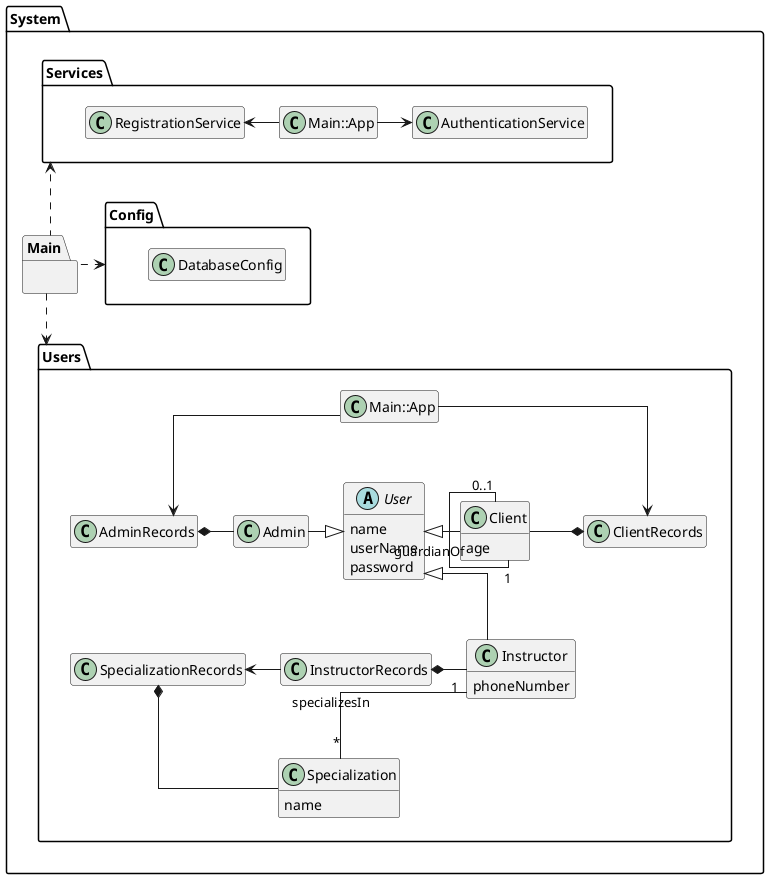 @startuml Package Diagram
hide empty members
skinparam linetype ortho

package System {
    package Main {}
    
    package Config {
        class DatabaseConfig {}
    }

    package Services {
        class AuthenticationService {}
        class RegistrationService {}
        class App as "Main::App"
        
        AuthenticationService <-left- App
        RegistrationService <-right- App
    }

    package Users {
        class App as "Main::App"

        abstract User {
            name
            userName
            password
        }
        class ClientRecords {}
        class Client {
            age
        }
        
        class SpecializationRecords {}
        class Specialization {
            name
        }
        class InstructorRecords {}
        class Instructor {
            phoneNumber
        }
        class AdminRecords {}
        class Admin {}
        
        App --> AdminRecords
        App --> ClientRecords

        User <|-right- Client
        User <|-down- Instructor
        User <|-left- Admin
        
        AdminRecords *- Admin

        Client "0..1" -- "1" Client: guardianOf

        ClientRecords *-left- Client

        SpecializationRecords *- Specialization
        
        Instructor "1" -- "*" Specialization: specializesIn

        InstructorRecords *- Instructor
        InstructorRecords -left-> SpecializationRecords
    }
}

Main .left.> Config
Main .up.> Services
Main .down.> Users
@enduml
